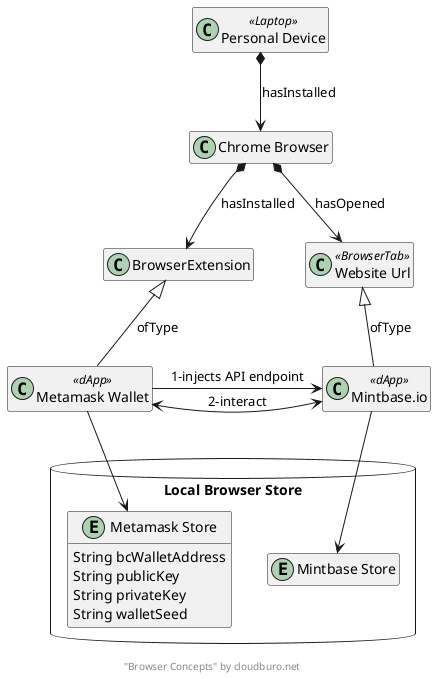 @startuml
footer "Browser Concepts" by cloudburo.net

hide empty members

class "Personal Device" as dv <<Laptop>>
class "Chrome Browser" as bw
class "BrowserExtension" as be
class "Website Url" as tab <<BrowserTab>>
class "Metamask Wallet" as wal <<dApp>>
class "Mintbase.io" as dapp <<dApp>>

package "Local Browser Store" <<Database>> {
entity "Metamask Store" as mes {
    String bcWalletAddress
    String publicKey
    String privateKey
    String walletSeed
}
entity "Mintbase Store" as mis
}

dv *--> bw : hasInstalled

bw *--> be :hasInstalled
bw *--> tab :hasOpened

be <|-- wal :ofType
tab <|-- dapp: ofType

wal -> dapp :1-injects API endpoint
wal <-> dapp :2-interact

wal --> mes
dapp --> mis


@enduml
